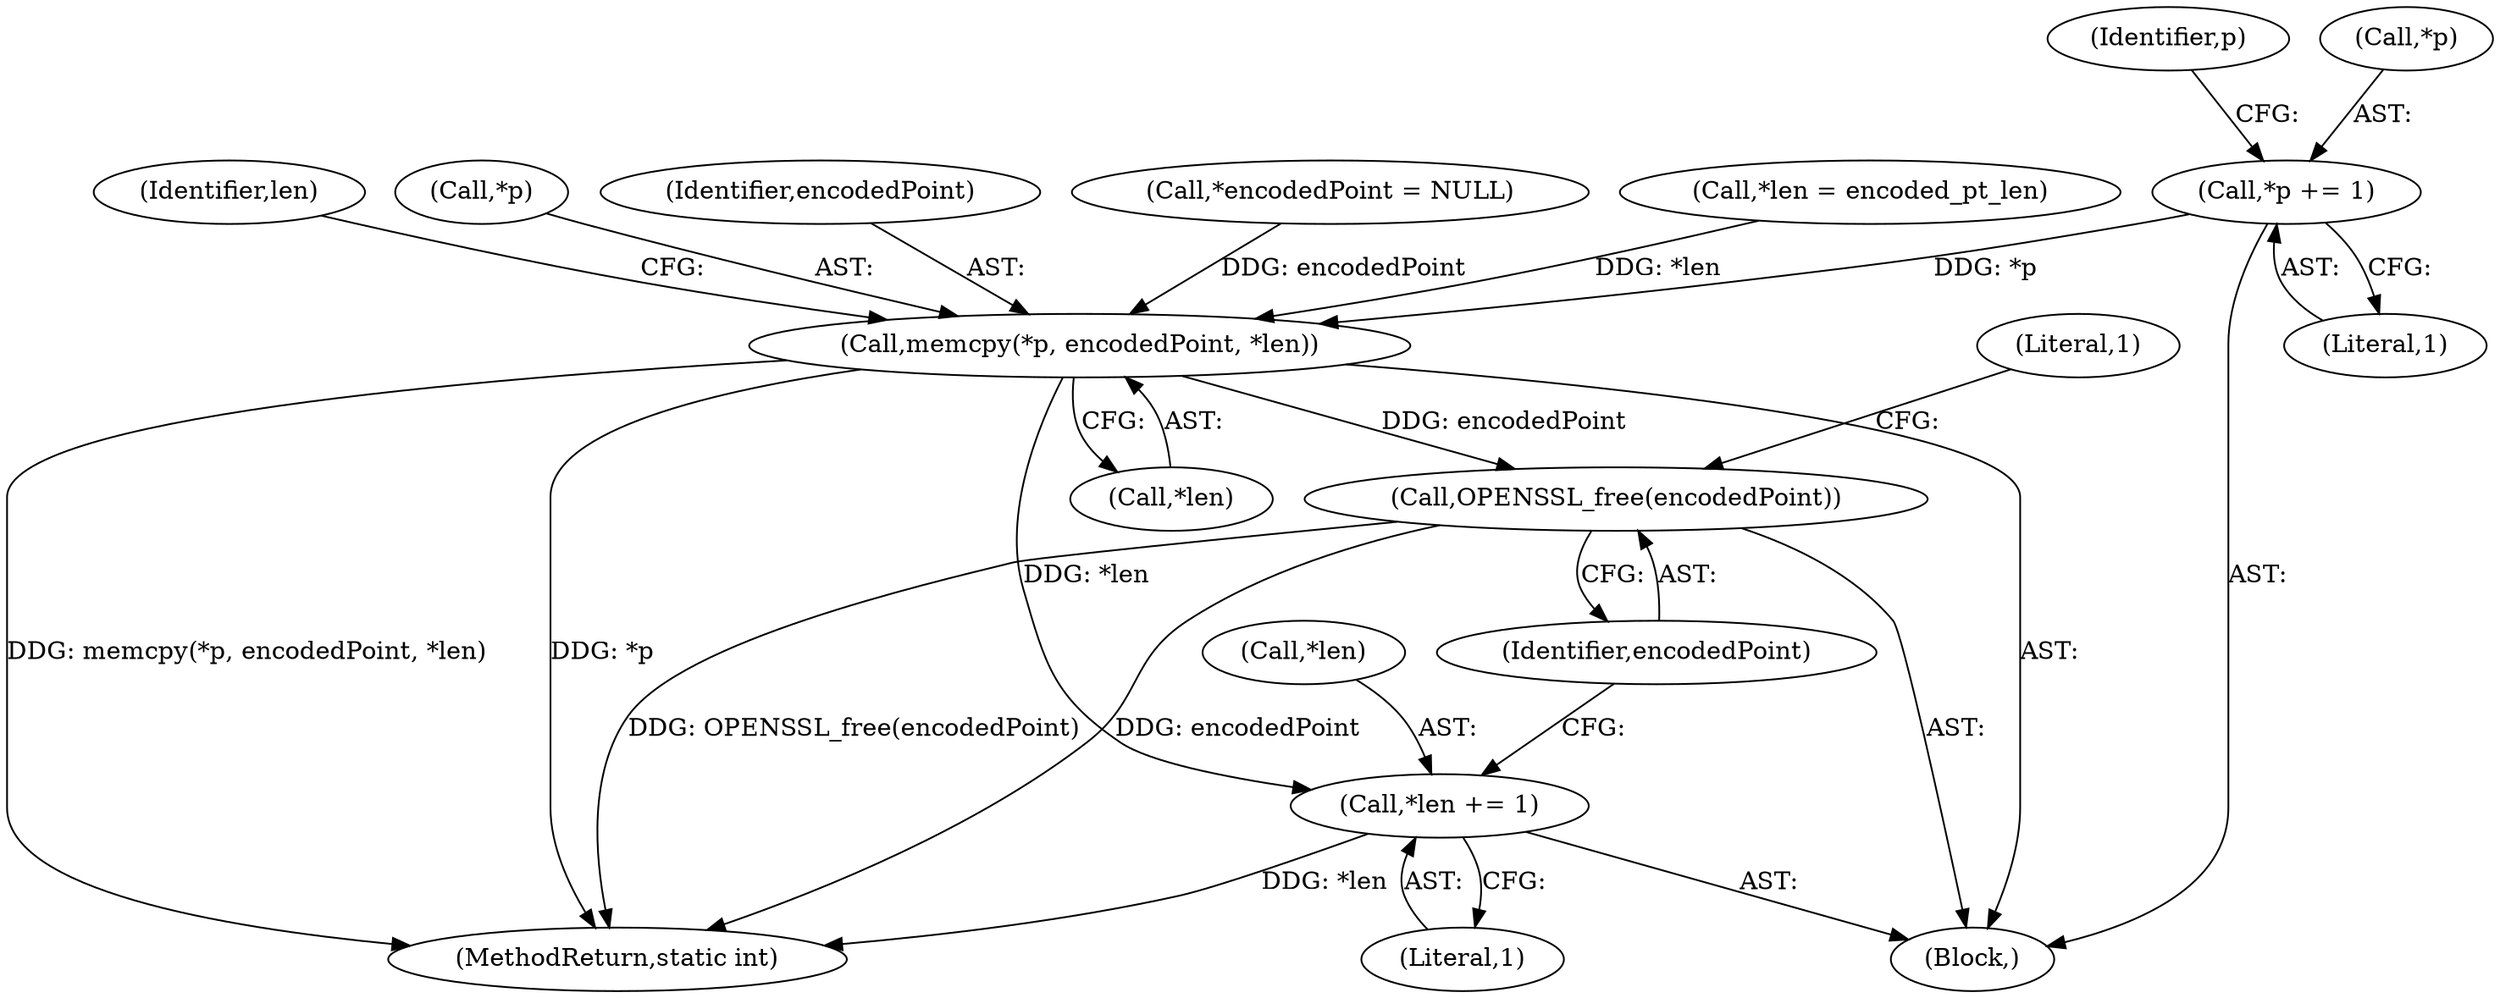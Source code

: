 digraph "0_openssl_efbe126e3ebb9123ac9d058aa2bb044261342aaa_0@pointer" {
"1000198" [label="(Call,*p += 1)"];
"1000202" [label="(Call,memcpy(*p, encodedPoint, *len))"];
"1000208" [label="(Call,*len += 1)"];
"1000212" [label="(Call,OPENSSL_free(encodedPoint))"];
"1000204" [label="(Identifier,p)"];
"1000205" [label="(Identifier,encodedPoint)"];
"1000221" [label="(MethodReturn,static int)"];
"1000111" [label="(Call,*encodedPoint = NULL)"];
"1000198" [label="(Call,*p += 1)"];
"1000206" [label="(Call,*len)"];
"1000202" [label="(Call,memcpy(*p, encodedPoint, *len))"];
"1000188" [label="(Call,*len = encoded_pt_len)"];
"1000210" [label="(Identifier,len)"];
"1000208" [label="(Call,*len += 1)"];
"1000109" [label="(Block,)"];
"1000215" [label="(Literal,1)"];
"1000199" [label="(Call,*p)"];
"1000203" [label="(Call,*p)"];
"1000211" [label="(Literal,1)"];
"1000201" [label="(Literal,1)"];
"1000213" [label="(Identifier,encodedPoint)"];
"1000209" [label="(Call,*len)"];
"1000212" [label="(Call,OPENSSL_free(encodedPoint))"];
"1000198" -> "1000109"  [label="AST: "];
"1000198" -> "1000201"  [label="CFG: "];
"1000199" -> "1000198"  [label="AST: "];
"1000201" -> "1000198"  [label="AST: "];
"1000204" -> "1000198"  [label="CFG: "];
"1000198" -> "1000202"  [label="DDG: *p"];
"1000202" -> "1000109"  [label="AST: "];
"1000202" -> "1000206"  [label="CFG: "];
"1000203" -> "1000202"  [label="AST: "];
"1000205" -> "1000202"  [label="AST: "];
"1000206" -> "1000202"  [label="AST: "];
"1000210" -> "1000202"  [label="CFG: "];
"1000202" -> "1000221"  [label="DDG: *p"];
"1000202" -> "1000221"  [label="DDG: memcpy(*p, encodedPoint, *len)"];
"1000111" -> "1000202"  [label="DDG: encodedPoint"];
"1000188" -> "1000202"  [label="DDG: *len"];
"1000202" -> "1000208"  [label="DDG: *len"];
"1000202" -> "1000212"  [label="DDG: encodedPoint"];
"1000208" -> "1000109"  [label="AST: "];
"1000208" -> "1000211"  [label="CFG: "];
"1000209" -> "1000208"  [label="AST: "];
"1000211" -> "1000208"  [label="AST: "];
"1000213" -> "1000208"  [label="CFG: "];
"1000208" -> "1000221"  [label="DDG: *len"];
"1000212" -> "1000109"  [label="AST: "];
"1000212" -> "1000213"  [label="CFG: "];
"1000213" -> "1000212"  [label="AST: "];
"1000215" -> "1000212"  [label="CFG: "];
"1000212" -> "1000221"  [label="DDG: OPENSSL_free(encodedPoint)"];
"1000212" -> "1000221"  [label="DDG: encodedPoint"];
}
